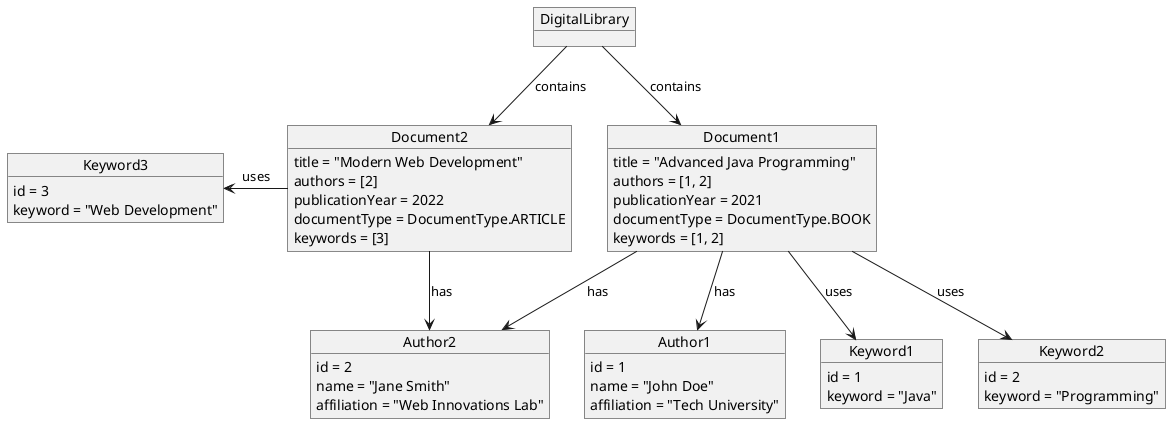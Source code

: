 @startuml ObjectDiagram
object Document1 {
    title = "Advanced Java Programming"
    authors = [1, 2]
    publicationYear = 2021
    documentType = DocumentType.BOOK
    keywords = [1, 2]
}

object Document2 {
    title = "Modern Web Development"
    authors = [2]
    publicationYear = 2022
    documentType = DocumentType.ARTICLE
    keywords = [3]
}

object Author1 {
    id = 1
    name = "John Doe"
    affiliation = "Tech University"
}

object Author2 {
    id = 2
    name = "Jane Smith"
    affiliation = "Web Innovations Lab"
}

object Keyword1 {
    id = 1
    keyword = "Java"
}

object Keyword2 {
    id = 2
    keyword = "Programming"
}

object Keyword3 {
    id = 3
    keyword = "Web Development"
}

object DigitalLibrary {
}

DigitalLibrary --> Document1 : contains
DigitalLibrary --> Document2 : contains

Document1 --> Author1 : has
Document1 --> Author2 : has
Document2 --> Author2 : has

Document1 -down-> Keyword1 : uses
Document1 -down-> Keyword2 : uses
Document2 -left-> Keyword3 : uses
@enduml